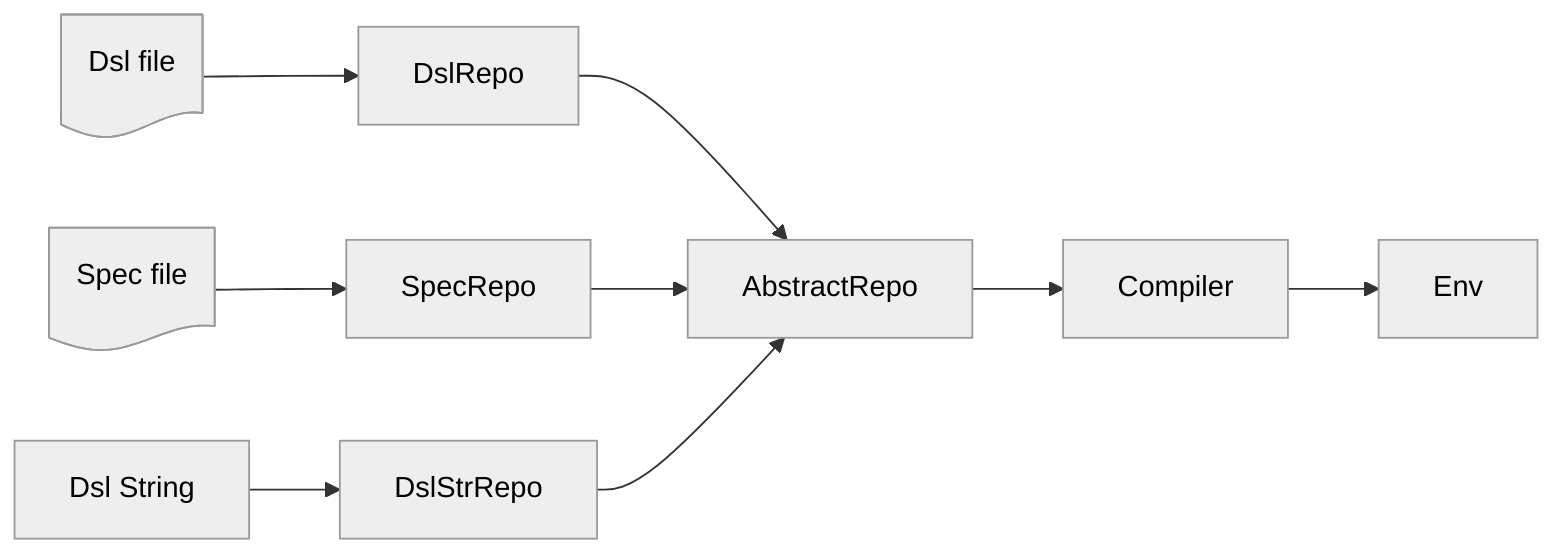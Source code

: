flowchart LR
    A["Dsl file"] --> D["DslRepo"]
    D --> G["AbstractRepo"]
    G --> H["Compiler"]
    B["Spec file"] --> E["SpecRepo"]
    E --> G
    C["Dsl String"] --> F["DslStrRepo"]
    F --> G
    H --> I["Env"]

    A@{ shape: doc}
    B@{ shape: doc}
     A:::Sky
     A:::Ash
     D:::Sky
     D:::Ash
     G:::Sky
     G:::Ash
     H:::Sky
     H:::Ash
     B:::Sky
     B:::Ash
     E:::Sky
     E:::Ash
     C:::Sky
     C:::Ash
     F:::Sky
     F:::Ash
     I:::Sky
     I:::Ash
    classDef Sky stroke-width:1px, stroke-dasharray:none, stroke:#374D7C, fill:#E2EBFF, color:#374D7C
    classDef Ash stroke-width:1px, stroke-dasharray:none, stroke:#999999, fill:#EEEEEE, color:#000000